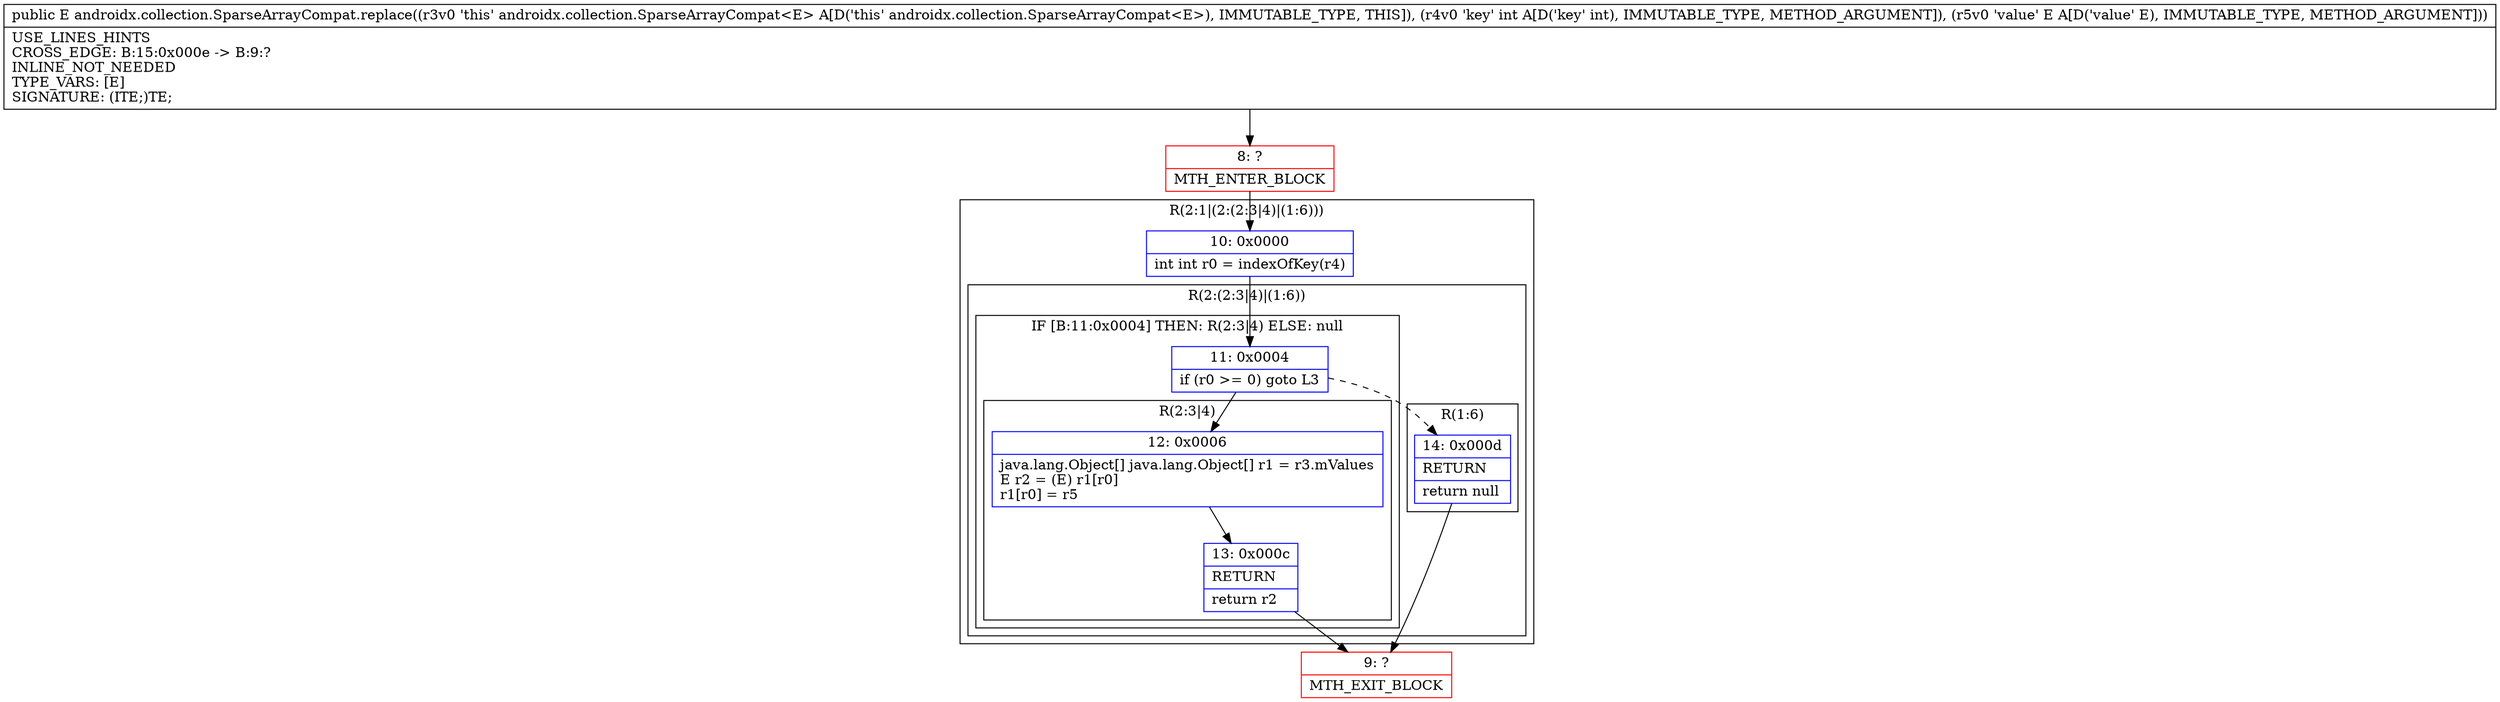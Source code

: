 digraph "CFG forandroidx.collection.SparseArrayCompat.replace(ILjava\/lang\/Object;)Ljava\/lang\/Object;" {
subgraph cluster_Region_1995814783 {
label = "R(2:1|(2:(2:3|4)|(1:6)))";
node [shape=record,color=blue];
Node_10 [shape=record,label="{10\:\ 0x0000|int int r0 = indexOfKey(r4)\l}"];
subgraph cluster_Region_1938705845 {
label = "R(2:(2:3|4)|(1:6))";
node [shape=record,color=blue];
subgraph cluster_IfRegion_618780296 {
label = "IF [B:11:0x0004] THEN: R(2:3|4) ELSE: null";
node [shape=record,color=blue];
Node_11 [shape=record,label="{11\:\ 0x0004|if (r0 \>= 0) goto L3\l}"];
subgraph cluster_Region_190839209 {
label = "R(2:3|4)";
node [shape=record,color=blue];
Node_12 [shape=record,label="{12\:\ 0x0006|java.lang.Object[] java.lang.Object[] r1 = r3.mValues\lE r2 = (E) r1[r0]\lr1[r0] = r5\l}"];
Node_13 [shape=record,label="{13\:\ 0x000c|RETURN\l|return r2\l}"];
}
}
subgraph cluster_Region_623051357 {
label = "R(1:6)";
node [shape=record,color=blue];
Node_14 [shape=record,label="{14\:\ 0x000d|RETURN\l|return null\l}"];
}
}
}
Node_8 [shape=record,color=red,label="{8\:\ ?|MTH_ENTER_BLOCK\l}"];
Node_9 [shape=record,color=red,label="{9\:\ ?|MTH_EXIT_BLOCK\l}"];
MethodNode[shape=record,label="{public E androidx.collection.SparseArrayCompat.replace((r3v0 'this' androidx.collection.SparseArrayCompat\<E\> A[D('this' androidx.collection.SparseArrayCompat\<E\>), IMMUTABLE_TYPE, THIS]), (r4v0 'key' int A[D('key' int), IMMUTABLE_TYPE, METHOD_ARGUMENT]), (r5v0 'value' E A[D('value' E), IMMUTABLE_TYPE, METHOD_ARGUMENT]))  | USE_LINES_HINTS\lCROSS_EDGE: B:15:0x000e \-\> B:9:?\lINLINE_NOT_NEEDED\lTYPE_VARS: [E]\lSIGNATURE: (ITE;)TE;\l}"];
MethodNode -> Node_8;Node_10 -> Node_11;
Node_11 -> Node_12;
Node_11 -> Node_14[style=dashed];
Node_12 -> Node_13;
Node_13 -> Node_9;
Node_14 -> Node_9;
Node_8 -> Node_10;
}

